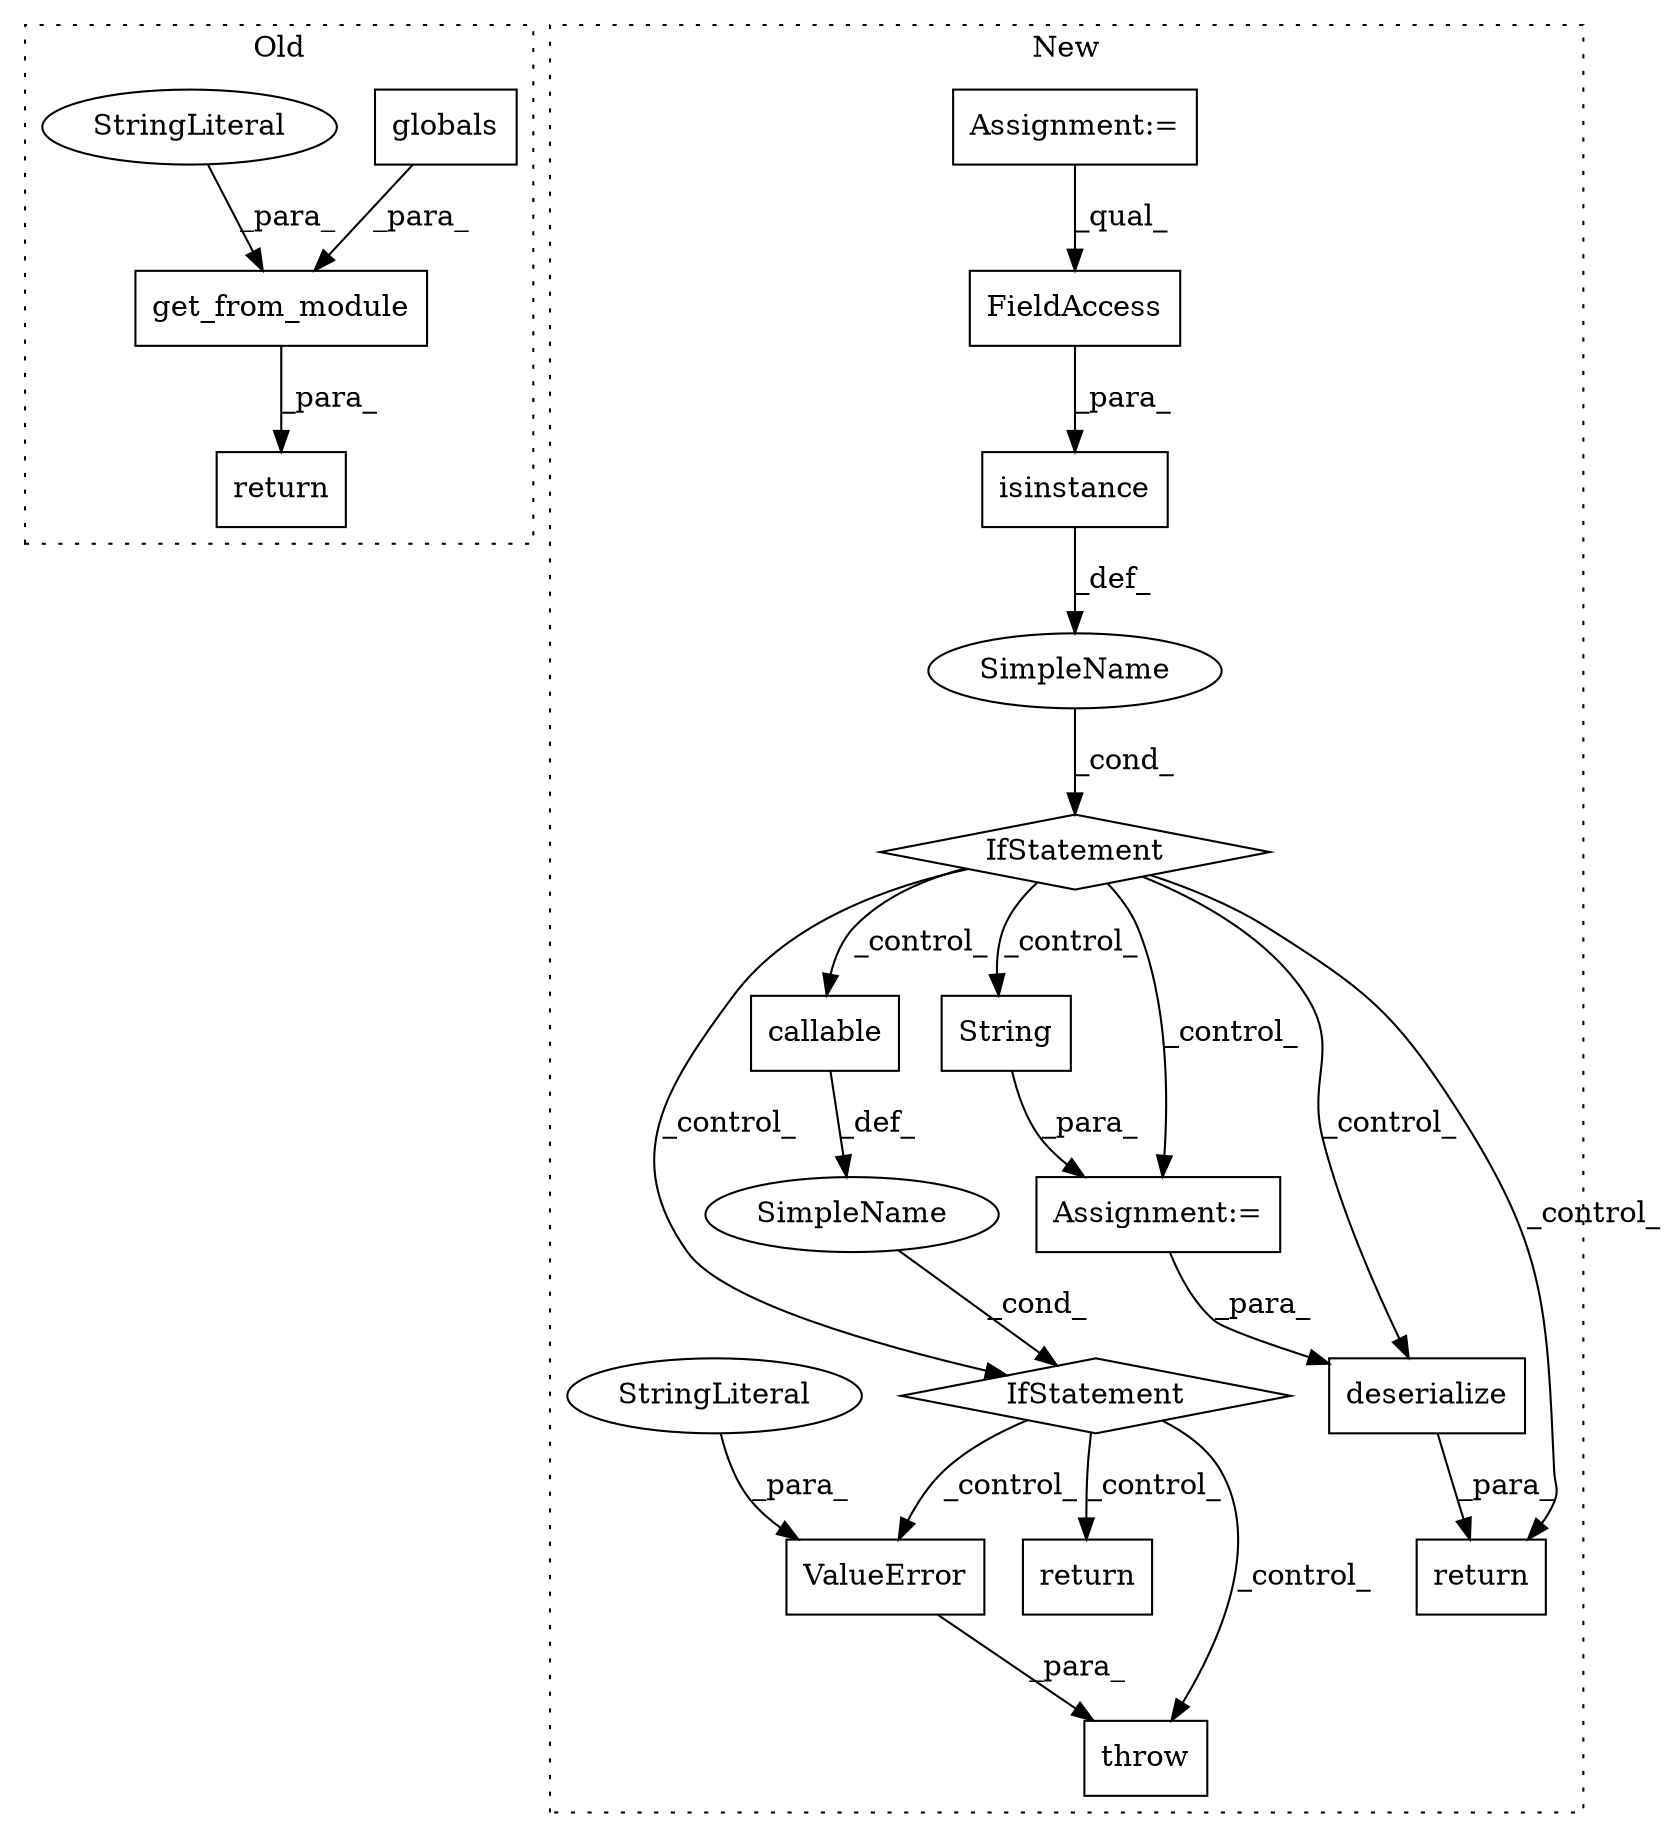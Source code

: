digraph G {
subgraph cluster0 {
1 [label="get_from_module" a="32" s="1150,1208" l="16,1" shape="box"];
6 [label="globals" a="32" s="1177" l="9" shape="box"];
14 [label="StringLiteral" a="45" s="1187" l="21" shape="ellipse"];
18 [label="return" a="41" s="1143" l="7" shape="box"];
label = "Old";
style="dotted";
}
subgraph cluster1 {
2 [label="return" a="41" s="1614" l="7" shape="box"];
3 [label="callable" a="32" s="1584,1603" l="9,1" shape="box"];
4 [label="SimpleName" a="42" s="" l="" shape="ellipse"];
5 [label="throw" a="53" s="1653" l="6" shape="box"];
7 [label="IfStatement" a="25" s="1580,1604" l="4,2" shape="diamond"];
8 [label="ValueError" a="32" s="1659,1734" l="11,1" shape="box"];
9 [label="IfStatement" a="25" s="1442,1485" l="4,2" shape="diamond"];
10 [label="SimpleName" a="42" s="" l="" shape="ellipse"];
11 [label="String" a="32" s="1506,1523" l="7,1" shape="box"];
12 [label="isinstance" a="32" s="1446,1484" l="11,1" shape="box"];
13 [label="FieldAccess" a="22" s="1468" l="16" shape="box"];
15 [label="Assignment:=" a="7" s="1376" l="3" shape="box"];
16 [label="Assignment:=" a="7" s="1505" l="1" shape="box"];
17 [label="StringLiteral" a="45" s="1670" l="53" shape="ellipse"];
19 [label="return" a="41" s="1532" l="7" shape="box"];
20 [label="deserialize" a="32" s="1539,1561" l="12,1" shape="box"];
label = "New";
style="dotted";
}
1 -> 18 [label="_para_"];
3 -> 4 [label="_def_"];
4 -> 7 [label="_cond_"];
6 -> 1 [label="_para_"];
7 -> 2 [label="_control_"];
7 -> 5 [label="_control_"];
7 -> 8 [label="_control_"];
8 -> 5 [label="_para_"];
9 -> 3 [label="_control_"];
9 -> 7 [label="_control_"];
9 -> 16 [label="_control_"];
9 -> 19 [label="_control_"];
9 -> 20 [label="_control_"];
9 -> 11 [label="_control_"];
10 -> 9 [label="_cond_"];
11 -> 16 [label="_para_"];
12 -> 10 [label="_def_"];
13 -> 12 [label="_para_"];
14 -> 1 [label="_para_"];
15 -> 13 [label="_qual_"];
16 -> 20 [label="_para_"];
17 -> 8 [label="_para_"];
20 -> 19 [label="_para_"];
}